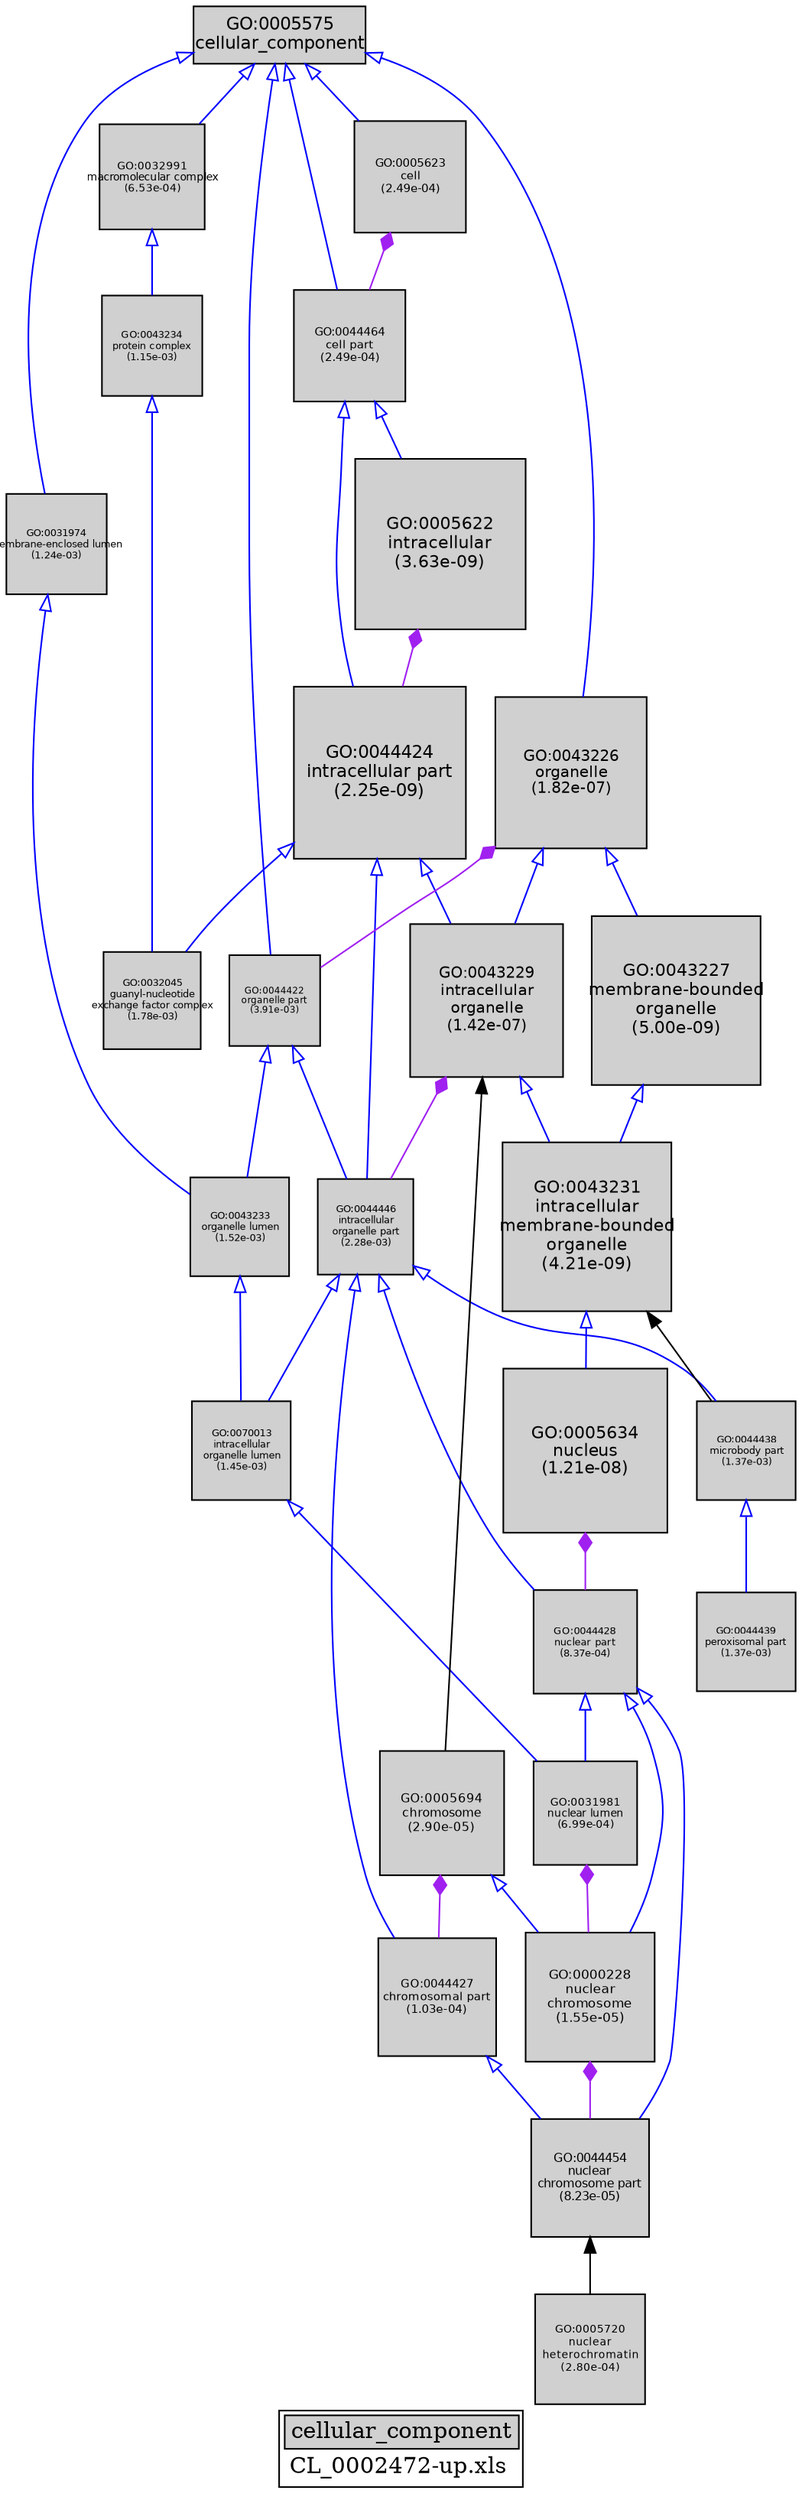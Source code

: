 digraph "cellular_component" {
graph [ bgcolor = "#FFFFFF", label = <<TABLE COLOR="black" BGCOLOR="white"><TR><TD COLSPAN="2" BGCOLOR="#D0D0D0"><FONT COLOR="black">cellular_component</FONT></TD></TR><TR><TD BORDER="0">CL_0002472-up.xls</TD></TR></TABLE>> ];
node [ fontname = "Helvetica" ];

subgraph "nodes" {

node [ style = "filled", fixedsize = "true", width = 1, shape = "box", fontsize = 9, fillcolor = "#D0D0D0", fontcolor = "black", color = "black" ];

"GO:0044424" [ URL = "#GO:0044424", label = <<TABLE BORDER="0"><TR><TD>GO:0044424<BR/>intracellular part<BR/>(2.25e-09)</TD></TR></TABLE>>, width = 1.5, shape = "box", fontsize = 10.8, height = 1.5 ];
"GO:0005634" [ URL = "#GO:0005634", label = <<TABLE BORDER="0"><TR><TD>GO:0005634<BR/>nucleus<BR/>(1.21e-08)</TD></TR></TABLE>>, width = 1.43540525816, shape = "box", fontsize = 10.3349178588, height = 1.43540525816 ];
"GO:0044454" [ URL = "#GO:0044454", label = <<TABLE BORDER="0"><TR><TD>GO:0044454<BR/>nuclear<BR/>chromosome part<BR/>(8.23e-05)</TD></TR></TABLE>>, width = 1.03346745494, shape = "box", fontsize = 7.44096567559, height = 1.03346745494 ];
"GO:0070013" [ URL = "#GO:0070013", label = <<TABLE BORDER="0"><TR><TD>GO:0070013<BR/>intracellular<BR/>organelle lumen<BR/>(1.45e-03)</TD></TR></TABLE>>, width = 0.863251599323, shape = "box", fontsize = 6.21541151513, height = 0.863251599323 ];
"GO:0044439" [ URL = "#GO:0044439", label = <<TABLE BORDER="0"><TR><TD>GO:0044439<BR/>peroxisomal part<BR/>(1.37e-03)</TD></TR></TABLE>>, width = 0.867024674107, shape = "box", fontsize = 6.24257765357, height = 0.867024674107 ];
"GO:0044464" [ URL = "#GO:0044464", label = <<TABLE BORDER="0"><TR><TD>GO:0044464<BR/>cell part<BR/>(2.49e-04)</TD></TR></TABLE>>, width = 0.971233162465, shape = "box", fontsize = 6.99287876975, height = 0.971233162465 ];
"GO:0005720" [ URL = "#GO:0005720", label = <<TABLE BORDER="0"><TR><TD>GO:0005720<BR/>nuclear<BR/>heterochromatin<BR/>(2.80e-04)</TD></TR></TABLE>>, width = 0.964423907209, shape = "box", fontsize = 6.94385213191, height = 0.964423907209 ];
"GO:0005575" [ URL = "#GO:0005575", label = <<TABLE BORDER="0"><TR><TD>GO:0005575<BR/>cellular_component</TD></TR></TABLE>>, width = 1.5, shape = "box", fontsize = 10.8 ];
"GO:0044428" [ URL = "#GO:0044428", label = <<TABLE BORDER="0"><TR><TD>GO:0044428<BR/>nuclear part<BR/>(8.37e-04)</TD></TR></TABLE>>, width = 0.898414750605, shape = "box", fontsize = 6.46858620436, height = 0.898414750605 ];
"GO:0032045" [ URL = "#GO:0032045", label = <<TABLE BORDER="0"><TR><TD>GO:0032045<BR/>guanyl-nucleotide<BR/>exchange factor complex<BR/>(1.78e-03)</TD></TR></TABLE>>, width = 0.850009895963, shape = "box", fontsize = 6.12007125094, height = 0.850009895963 ];
"GO:0043234" [ URL = "#GO:0043234", label = <<TABLE BORDER="0"><TR><TD>GO:0043234<BR/>protein complex<BR/>(1.15e-03)</TD></TR></TABLE>>, width = 0.87835150324, shape = "box", fontsize = 6.32413082333, height = 0.87835150324 ];
"GO:0032991" [ URL = "#GO:0032991", label = <<TABLE BORDER="0"><TR><TD>GO:0032991<BR/>macromolecular complex<BR/>(6.53e-04)</TD></TR></TABLE>>, width = 0.913811187261, shape = "box", fontsize = 6.57944054828, height = 0.913811187261 ];
"GO:0005623" [ URL = "#GO:0005623", label = <<TABLE BORDER="0"><TR><TD>GO:0005623<BR/>cell<BR/>(2.49e-04)</TD></TR></TABLE>>, width = 0.971233162465, shape = "box", fontsize = 6.99287876975, height = 0.971233162465 ];
"GO:0043233" [ URL = "#GO:0043233", label = <<TABLE BORDER="0"><TR><TD>GO:0043233<BR/>organelle lumen<BR/>(1.52e-03)</TD></TR></TABLE>>, width = 0.860220566566, shape = "box", fontsize = 6.19358807928, height = 0.860220566566 ];
"GO:0044446" [ URL = "#GO:0044446", label = <<TABLE BORDER="0"><TR><TD>GO:0044446<BR/>intracellular<BR/>organelle part<BR/>(2.28e-03)</TD></TR></TABLE>>, width = 0.833140292859, shape = "box", fontsize = 5.99861010859, height = 0.833140292859 ];
"GO:0044427" [ URL = "#GO:0044427", label = <<TABLE BORDER="0"><TR><TD>GO:0044427<BR/>chromosomal part<BR/>(1.03e-04)</TD></TR></TABLE>>, width = 1.02117745205, shape = "box", fontsize = 7.35247765477, height = 1.02117745205 ];
"GO:0000228" [ URL = "#GO:0000228", label = <<TABLE BORDER="0"><TR><TD>GO:0000228<BR/>nuclear<BR/>chromosome<BR/>(1.55e-05)</TD></TR></TABLE>>, width = 1.12064792519, shape = "box", fontsize = 8.06866506135, height = 1.12064792519 ];
"GO:0005694" [ URL = "#GO:0005694", label = <<TABLE BORDER="0"><TR><TD>GO:0005694<BR/>chromosome<BR/>(2.90e-05)</TD></TR></TABLE>>, width = 1.0887356995, shape = "box", fontsize = 7.83889703637, height = 1.0887356995 ];
"GO:0031981" [ URL = "#GO:0031981", label = <<TABLE BORDER="0"><TR><TD>GO:0031981<BR/>nuclear lumen<BR/>(6.99e-04)</TD></TR></TABLE>>, width = 0.909579604046, shape = "box", fontsize = 6.54897314913, height = 0.909579604046 ];
"GO:0043226" [ URL = "#GO:0043226", label = <<TABLE BORDER="0"><TR><TD>GO:0043226<BR/>organelle<BR/>(1.82e-07)</TD></TR></TABLE>>, width = 1.32503572085, shape = "box", fontsize = 9.54025719012, height = 1.32503572085 ];
"GO:0005622" [ URL = "#GO:0005622", label = <<TABLE BORDER="0"><TR><TD>GO:0005622<BR/>intracellular<BR/>(3.63e-09)</TD></TR></TABLE>>, width = 1.48195650423, shape = "box", fontsize = 10.6700868305, height = 1.48195650423 ];
"GO:0044422" [ URL = "#GO:0044422", label = <<TABLE BORDER="0"><TR><TD>GO:0044422<BR/>organelle part<BR/>(3.91e-03)</TD></TR></TABLE>>, width = 0.795975384099, shape = "box", fontsize = 5.73102276551, height = 0.795975384099 ];
"GO:0043229" [ URL = "#GO:0043229", label = <<TABLE BORDER="0"><TR><TD>GO:0043229<BR/>intracellular<BR/>organelle<BR/>(1.42e-07)</TD></TR></TABLE>>, width = 1.33562817298, shape = "box", fontsize = 9.61652284546, height = 1.33562817298 ];
"GO:0044438" [ URL = "#GO:0044438", label = <<TABLE BORDER="0"><TR><TD>GO:0044438<BR/>microbody part<BR/>(1.37e-03)</TD></TR></TABLE>>, width = 0.867024674107, shape = "box", fontsize = 6.24257765357, height = 0.867024674107 ];
"GO:0043231" [ URL = "#GO:0043231", label = <<TABLE BORDER="0"><TR><TD>GO:0043231<BR/>intracellular<BR/>membrane-bounded<BR/>organelle<BR/>(4.21e-09)</TD></TR></TABLE>>, width = 1.47634349318, shape = "box", fontsize = 10.6296731509, height = 1.47634349318 ];
"GO:0031974" [ URL = "#GO:0031974", label = <<TABLE BORDER="0"><TR><TD>GO:0031974<BR/>membrane-enclosed lumen<BR/>(1.24e-03)</TD></TR></TABLE>>, width = 0.87358515023, shape = "box", fontsize = 6.28981308165, height = 0.87358515023 ];
"GO:0043227" [ URL = "#GO:0043227", label = <<TABLE BORDER="0"><TR><TD>GO:0043227<BR/>membrane-bounded<BR/>organelle<BR/>(5.00e-09)</TD></TR></TABLE>>, width = 1.46974346553, shape = "box", fontsize = 10.5821529518, height = 1.46974346553 ];
}
subgraph "edges" {


edge [ dir = "back", weight = 1 ];
subgraph "regulates" {


edge [ color = "cyan", arrowtail = "none" ];
subgraph "positive" {


edge [ color = "green", arrowtail = "vee" ];
}
subgraph "negative" {


edge [ color = "red", arrowtail = "tee" ];
}
}
subgraph "part_of" {


edge [ color = "purple", arrowtail = "diamond", weight = 2.5 ];
"GO:0005622" -> "GO:0044424";
"GO:0005694" -> "GO:0044427";
"GO:0031981" -> "GO:0000228";
"GO:0043226" -> "GO:0044422";
"GO:0043229" -> "GO:0044446";
"GO:0005623" -> "GO:0044464";
"GO:0000228" -> "GO:0044454";
"GO:0005634" -> "GO:0044428";
}
subgraph "is_a" {


edge [ color = "blue", arrowtail = "empty", weight = 5.0 ];
"GO:0043229" -> "GO:0043231";
"GO:0044424" -> "GO:0032045";
"GO:0005575" -> "GO:0043226";
"GO:0005575" -> "GO:0005623";
"GO:0044422" -> "GO:0044446";
"GO:0043233" -> "GO:0070013";
"GO:0005575" -> "GO:0044464";
"GO:0044446" -> "GO:0044438";
"GO:0044422" -> "GO:0043233";
"GO:0044438" -> "GO:0044439";
"GO:0043226" -> "GO:0043229";
"GO:0044464" -> "GO:0005622";
"GO:0044424" -> "GO:0044446";
"GO:0032991" -> "GO:0043234";
"GO:0043231" -> "GO:0005634";
"GO:0044424" -> "GO:0043229";
"GO:0043234" -> "GO:0032045";
"GO:0044428" -> "GO:0044454";
"GO:0043227" -> "GO:0043231";
"GO:0044446" -> "GO:0070013";
"GO:0043226" -> "GO:0043227";
"GO:0044446" -> "GO:0044427";
"GO:0005575" -> "GO:0032991";
"GO:0031974" -> "GO:0043233";
"GO:0070013" -> "GO:0031981";
"GO:0044427" -> "GO:0044454";
"GO:0044428" -> "GO:0031981";
"GO:0005575" -> "GO:0031974";
"GO:0005694" -> "GO:0000228";
"GO:0005575" -> "GO:0044422";
"GO:0044464" -> "GO:0044424";
"GO:0044446" -> "GO:0044428";
"GO:0044428" -> "GO:0000228";
}
"GO:0044454" -> "GO:0005720";
"GO:0043231" -> "GO:0044438";
"GO:0043229" -> "GO:0005694";
}
}
